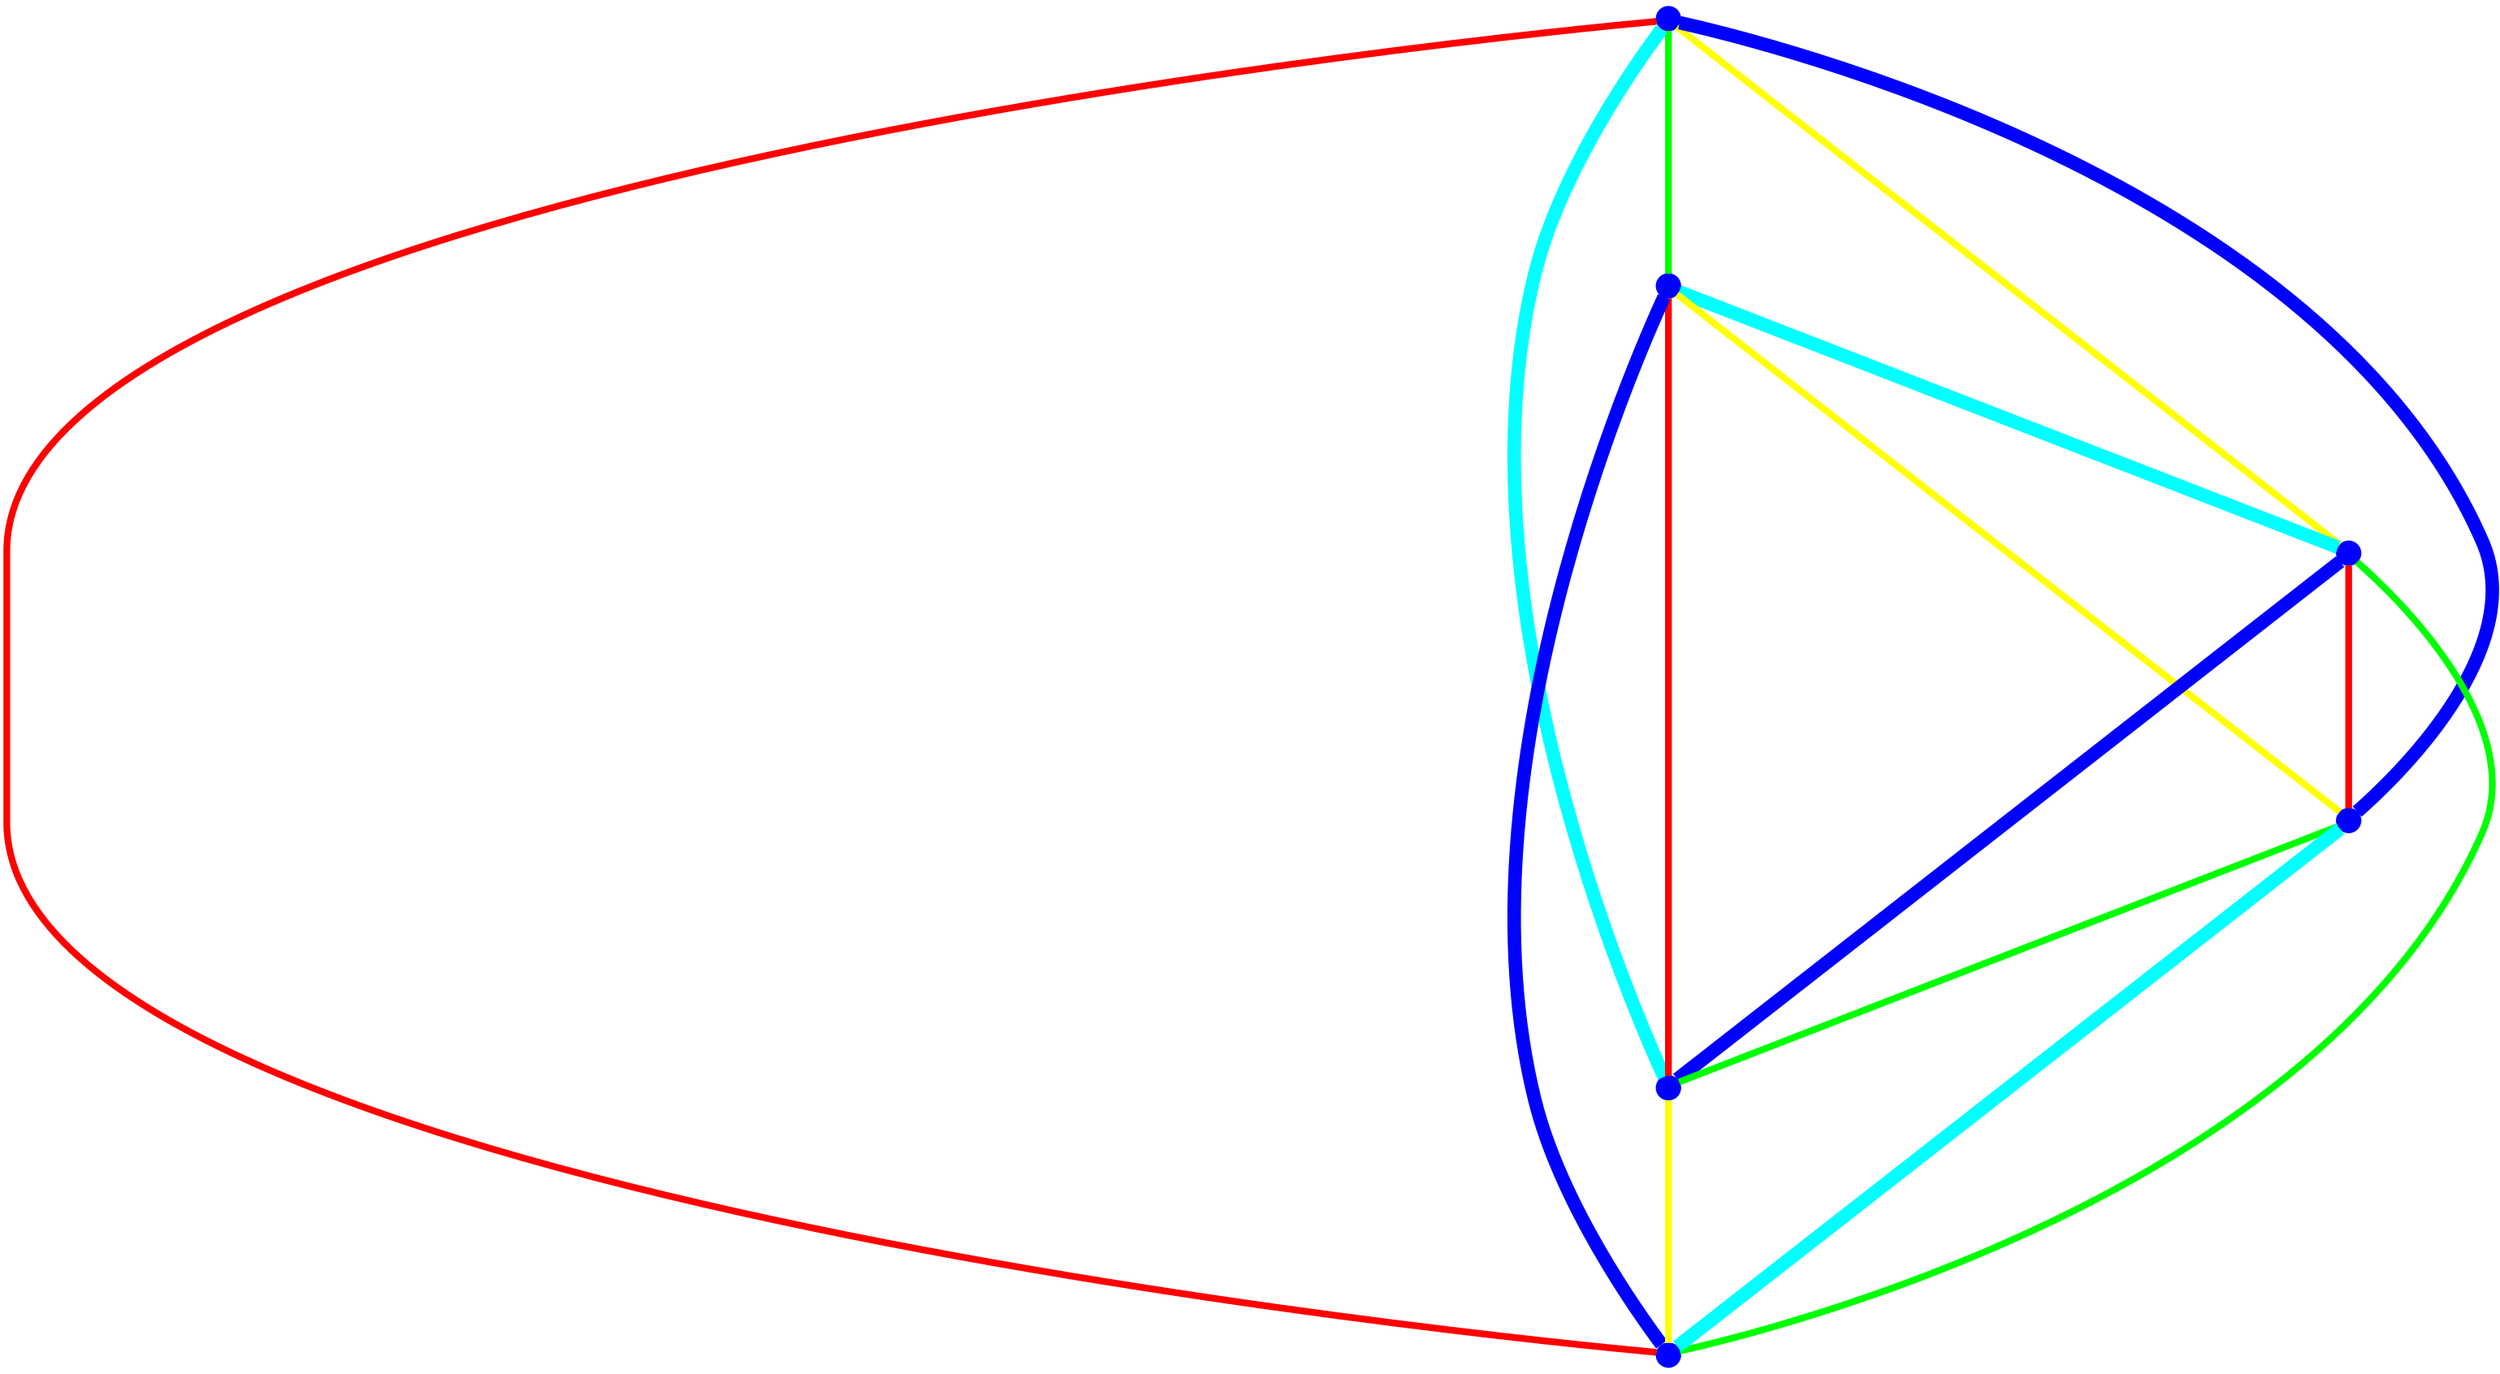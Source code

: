 graph {
ranksep=2
nodesep=2
node [label="" shape=circle style=filled fixedsize=true color=blue fillcolor=blue width=0.2];
"1" -- "2" [style="solid",penwidth="4",color="green"];
"1" -- "3" [style="solid",penwidth="4",color="yellow"];
"1" -- "4" [style="solid",penwidth="8",color="blue"];
"1" -- "5" [style="solid",penwidth="8",color="cyan"];
"1" -- "6" [style="solid",penwidth="4",color="red"];
"2" -- "3" [style="solid",penwidth="8",color="cyan"];
"2" -- "4" [style="solid",penwidth="4",color="yellow"];
"2" -- "5" [style="solid",penwidth="4",color="red"];
"2" -- "6" [style="solid",penwidth="8",color="blue"];
"3" -- "4" [style="solid",penwidth="4",color="red"];
"3" -- "5" [style="solid",penwidth="8",color="blue"];
"3" -- "6" [style="solid",penwidth="4",color="green"];
"4" -- "5" [style="solid",penwidth="4",color="green"];
"4" -- "6" [style="solid",penwidth="8",color="cyan"];
"5" -- "6" [style="solid",penwidth="4",color="yellow"];
}
